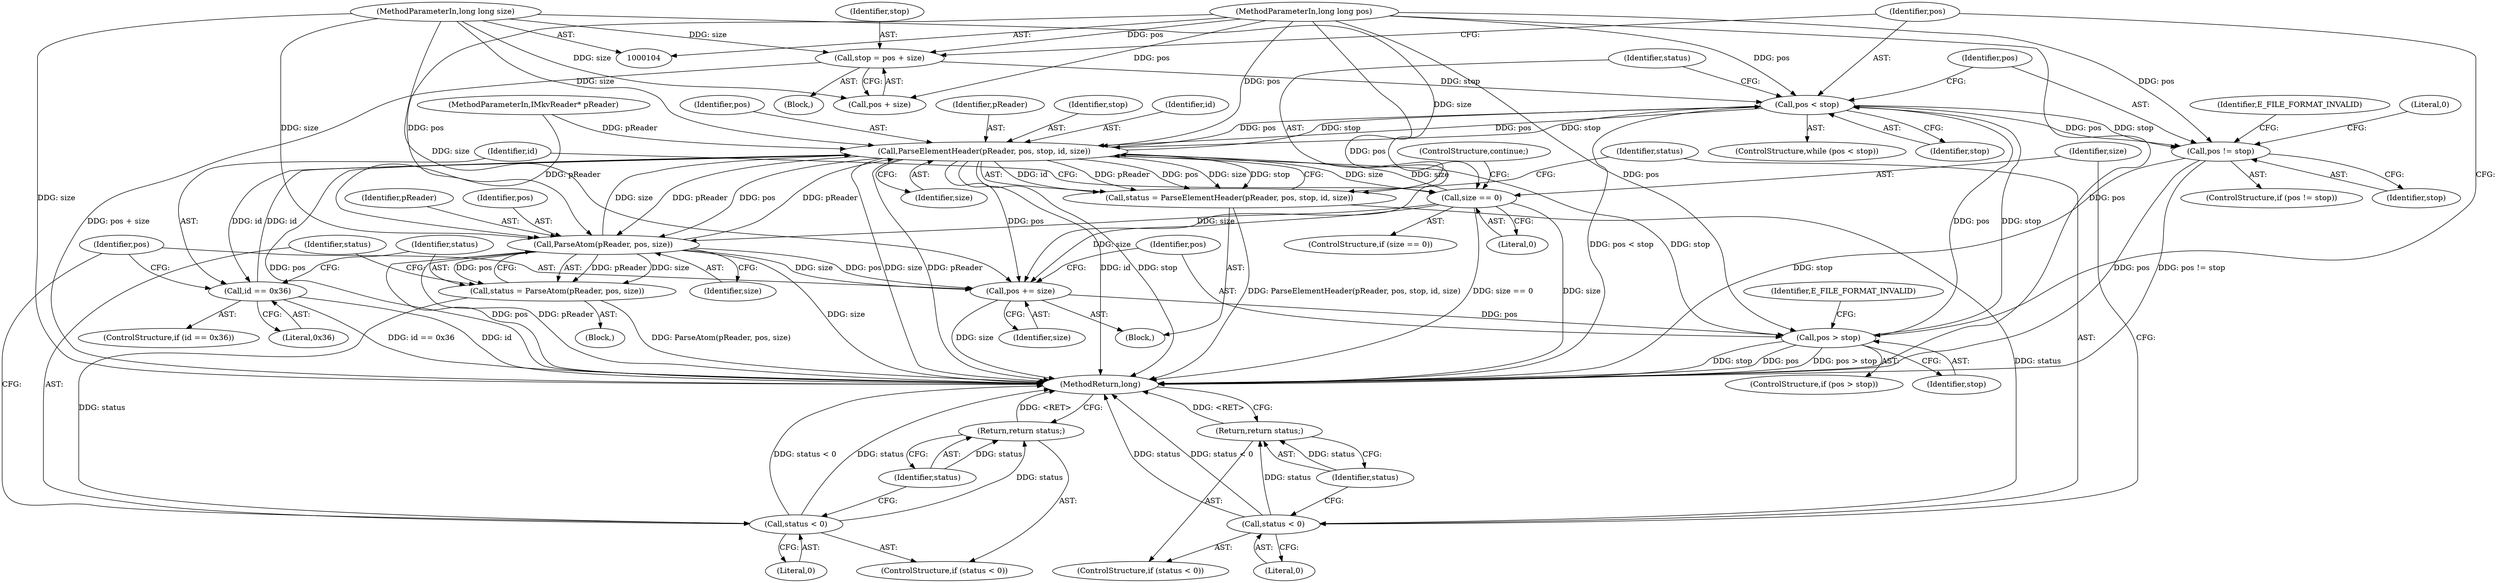 digraph "0_Android_cc274e2abe8b2a6698a5c47d8aa4bb45f1f9538d_37@integer" {
"1000110" [label="(Call,stop = pos + size)"];
"1000106" [label="(MethodParameterIn,long long pos)"];
"1000107" [label="(MethodParameterIn,long long size)"];
"1000116" [label="(Call,pos < stop)"];
"1000125" [label="(Call,ParseElementHeader(pReader, pos, stop, id, size))"];
"1000123" [label="(Call,status = ParseElementHeader(pReader, pos, stop, id, size))"];
"1000132" [label="(Call,status < 0)"];
"1000135" [label="(Return,return status;)"];
"1000138" [label="(Call,size == 0)"];
"1000149" [label="(Call,ParseAtom(pReader, pos, size))"];
"1000147" [label="(Call,status = ParseAtom(pReader, pos, size))"];
"1000154" [label="(Call,status < 0)"];
"1000157" [label="(Return,return status;)"];
"1000159" [label="(Call,pos += size)"];
"1000163" [label="(Call,pos > stop)"];
"1000143" [label="(Call,id == 0x36)"];
"1000169" [label="(Call,pos != stop)"];
"1000116" [label="(Call,pos < stop)"];
"1000143" [label="(Call,id == 0x36)"];
"1000133" [label="(Identifier,status)"];
"1000161" [label="(Identifier,size)"];
"1000124" [label="(Identifier,status)"];
"1000173" [label="(Identifier,E_FILE_FORMAT_INVALID)"];
"1000156" [label="(Literal,0)"];
"1000128" [label="(Identifier,stop)"];
"1000137" [label="(ControlStructure,if (size == 0))"];
"1000168" [label="(ControlStructure,if (pos != stop))"];
"1000150" [label="(Identifier,pReader)"];
"1000141" [label="(ControlStructure,continue;)"];
"1000134" [label="(Literal,0)"];
"1000118" [label="(Identifier,stop)"];
"1000123" [label="(Call,status = ParseElementHeader(pReader, pos, stop, id, size))"];
"1000125" [label="(Call,ParseElementHeader(pReader, pos, stop, id, size))"];
"1000152" [label="(Identifier,size)"];
"1000115" [label="(ControlStructure,while (pos < stop))"];
"1000155" [label="(Identifier,status)"];
"1000119" [label="(Block,)"];
"1000164" [label="(Identifier,pos)"];
"1000159" [label="(Call,pos += size)"];
"1000140" [label="(Literal,0)"];
"1000142" [label="(ControlStructure,if (id == 0x36))"];
"1000110" [label="(Call,stop = pos + size)"];
"1000105" [label="(MethodParameterIn,IMkvReader* pReader)"];
"1000162" [label="(ControlStructure,if (pos > stop))"];
"1000129" [label="(Identifier,id)"];
"1000145" [label="(Literal,0x36)"];
"1000171" [label="(Identifier,stop)"];
"1000138" [label="(Call,size == 0)"];
"1000157" [label="(Return,return status;)"];
"1000108" [label="(Block,)"];
"1000127" [label="(Identifier,pos)"];
"1000126" [label="(Identifier,pReader)"];
"1000130" [label="(Identifier,size)"];
"1000144" [label="(Identifier,id)"];
"1000117" [label="(Identifier,pos)"];
"1000176" [label="(MethodReturn,long)"];
"1000107" [label="(MethodParameterIn,long long size)"];
"1000170" [label="(Identifier,pos)"];
"1000135" [label="(Return,return status;)"];
"1000146" [label="(Block,)"];
"1000106" [label="(MethodParameterIn,long long pos)"];
"1000112" [label="(Call,pos + size)"];
"1000111" [label="(Identifier,stop)"];
"1000139" [label="(Identifier,size)"];
"1000158" [label="(Identifier,status)"];
"1000175" [label="(Literal,0)"];
"1000148" [label="(Identifier,status)"];
"1000149" [label="(Call,ParseAtom(pReader, pos, size))"];
"1000163" [label="(Call,pos > stop)"];
"1000153" [label="(ControlStructure,if (status < 0))"];
"1000132" [label="(Call,status < 0)"];
"1000154" [label="(Call,status < 0)"];
"1000147" [label="(Call,status = ParseAtom(pReader, pos, size))"];
"1000160" [label="(Identifier,pos)"];
"1000131" [label="(ControlStructure,if (status < 0))"];
"1000167" [label="(Identifier,E_FILE_FORMAT_INVALID)"];
"1000151" [label="(Identifier,pos)"];
"1000169" [label="(Call,pos != stop)"];
"1000165" [label="(Identifier,stop)"];
"1000136" [label="(Identifier,status)"];
"1000110" -> "1000108"  [label="AST: "];
"1000110" -> "1000112"  [label="CFG: "];
"1000111" -> "1000110"  [label="AST: "];
"1000112" -> "1000110"  [label="AST: "];
"1000117" -> "1000110"  [label="CFG: "];
"1000110" -> "1000176"  [label="DDG: pos + size"];
"1000106" -> "1000110"  [label="DDG: pos"];
"1000107" -> "1000110"  [label="DDG: size"];
"1000110" -> "1000116"  [label="DDG: stop"];
"1000106" -> "1000104"  [label="AST: "];
"1000106" -> "1000176"  [label="DDG: pos"];
"1000106" -> "1000112"  [label="DDG: pos"];
"1000106" -> "1000116"  [label="DDG: pos"];
"1000106" -> "1000125"  [label="DDG: pos"];
"1000106" -> "1000149"  [label="DDG: pos"];
"1000106" -> "1000159"  [label="DDG: pos"];
"1000106" -> "1000163"  [label="DDG: pos"];
"1000106" -> "1000169"  [label="DDG: pos"];
"1000107" -> "1000104"  [label="AST: "];
"1000107" -> "1000176"  [label="DDG: size"];
"1000107" -> "1000112"  [label="DDG: size"];
"1000107" -> "1000125"  [label="DDG: size"];
"1000107" -> "1000138"  [label="DDG: size"];
"1000107" -> "1000149"  [label="DDG: size"];
"1000107" -> "1000159"  [label="DDG: size"];
"1000116" -> "1000115"  [label="AST: "];
"1000116" -> "1000118"  [label="CFG: "];
"1000117" -> "1000116"  [label="AST: "];
"1000118" -> "1000116"  [label="AST: "];
"1000124" -> "1000116"  [label="CFG: "];
"1000170" -> "1000116"  [label="CFG: "];
"1000116" -> "1000176"  [label="DDG: pos < stop"];
"1000163" -> "1000116"  [label="DDG: pos"];
"1000163" -> "1000116"  [label="DDG: stop"];
"1000125" -> "1000116"  [label="DDG: pos"];
"1000125" -> "1000116"  [label="DDG: stop"];
"1000116" -> "1000125"  [label="DDG: pos"];
"1000116" -> "1000125"  [label="DDG: stop"];
"1000116" -> "1000169"  [label="DDG: pos"];
"1000116" -> "1000169"  [label="DDG: stop"];
"1000125" -> "1000123"  [label="AST: "];
"1000125" -> "1000130"  [label="CFG: "];
"1000126" -> "1000125"  [label="AST: "];
"1000127" -> "1000125"  [label="AST: "];
"1000128" -> "1000125"  [label="AST: "];
"1000129" -> "1000125"  [label="AST: "];
"1000130" -> "1000125"  [label="AST: "];
"1000123" -> "1000125"  [label="CFG: "];
"1000125" -> "1000176"  [label="DDG: pos"];
"1000125" -> "1000176"  [label="DDG: size"];
"1000125" -> "1000176"  [label="DDG: pReader"];
"1000125" -> "1000176"  [label="DDG: id"];
"1000125" -> "1000176"  [label="DDG: stop"];
"1000125" -> "1000123"  [label="DDG: id"];
"1000125" -> "1000123"  [label="DDG: pReader"];
"1000125" -> "1000123"  [label="DDG: pos"];
"1000125" -> "1000123"  [label="DDG: size"];
"1000125" -> "1000123"  [label="DDG: stop"];
"1000149" -> "1000125"  [label="DDG: pReader"];
"1000149" -> "1000125"  [label="DDG: size"];
"1000105" -> "1000125"  [label="DDG: pReader"];
"1000143" -> "1000125"  [label="DDG: id"];
"1000138" -> "1000125"  [label="DDG: size"];
"1000125" -> "1000138"  [label="DDG: size"];
"1000125" -> "1000143"  [label="DDG: id"];
"1000125" -> "1000149"  [label="DDG: pReader"];
"1000125" -> "1000149"  [label="DDG: pos"];
"1000125" -> "1000159"  [label="DDG: pos"];
"1000125" -> "1000163"  [label="DDG: stop"];
"1000123" -> "1000119"  [label="AST: "];
"1000124" -> "1000123"  [label="AST: "];
"1000133" -> "1000123"  [label="CFG: "];
"1000123" -> "1000176"  [label="DDG: ParseElementHeader(pReader, pos, stop, id, size)"];
"1000123" -> "1000132"  [label="DDG: status"];
"1000132" -> "1000131"  [label="AST: "];
"1000132" -> "1000134"  [label="CFG: "];
"1000133" -> "1000132"  [label="AST: "];
"1000134" -> "1000132"  [label="AST: "];
"1000136" -> "1000132"  [label="CFG: "];
"1000139" -> "1000132"  [label="CFG: "];
"1000132" -> "1000176"  [label="DDG: status < 0"];
"1000132" -> "1000176"  [label="DDG: status"];
"1000132" -> "1000135"  [label="DDG: status"];
"1000135" -> "1000131"  [label="AST: "];
"1000135" -> "1000136"  [label="CFG: "];
"1000136" -> "1000135"  [label="AST: "];
"1000176" -> "1000135"  [label="CFG: "];
"1000135" -> "1000176"  [label="DDG: <RET>"];
"1000136" -> "1000135"  [label="DDG: status"];
"1000138" -> "1000137"  [label="AST: "];
"1000138" -> "1000140"  [label="CFG: "];
"1000139" -> "1000138"  [label="AST: "];
"1000140" -> "1000138"  [label="AST: "];
"1000141" -> "1000138"  [label="CFG: "];
"1000144" -> "1000138"  [label="CFG: "];
"1000138" -> "1000176"  [label="DDG: size"];
"1000138" -> "1000176"  [label="DDG: size == 0"];
"1000138" -> "1000149"  [label="DDG: size"];
"1000138" -> "1000159"  [label="DDG: size"];
"1000149" -> "1000147"  [label="AST: "];
"1000149" -> "1000152"  [label="CFG: "];
"1000150" -> "1000149"  [label="AST: "];
"1000151" -> "1000149"  [label="AST: "];
"1000152" -> "1000149"  [label="AST: "];
"1000147" -> "1000149"  [label="CFG: "];
"1000149" -> "1000176"  [label="DDG: size"];
"1000149" -> "1000176"  [label="DDG: pos"];
"1000149" -> "1000176"  [label="DDG: pReader"];
"1000149" -> "1000147"  [label="DDG: pReader"];
"1000149" -> "1000147"  [label="DDG: pos"];
"1000149" -> "1000147"  [label="DDG: size"];
"1000105" -> "1000149"  [label="DDG: pReader"];
"1000149" -> "1000159"  [label="DDG: size"];
"1000149" -> "1000159"  [label="DDG: pos"];
"1000147" -> "1000146"  [label="AST: "];
"1000148" -> "1000147"  [label="AST: "];
"1000155" -> "1000147"  [label="CFG: "];
"1000147" -> "1000176"  [label="DDG: ParseAtom(pReader, pos, size)"];
"1000147" -> "1000154"  [label="DDG: status"];
"1000154" -> "1000153"  [label="AST: "];
"1000154" -> "1000156"  [label="CFG: "];
"1000155" -> "1000154"  [label="AST: "];
"1000156" -> "1000154"  [label="AST: "];
"1000158" -> "1000154"  [label="CFG: "];
"1000160" -> "1000154"  [label="CFG: "];
"1000154" -> "1000176"  [label="DDG: status < 0"];
"1000154" -> "1000176"  [label="DDG: status"];
"1000154" -> "1000157"  [label="DDG: status"];
"1000157" -> "1000153"  [label="AST: "];
"1000157" -> "1000158"  [label="CFG: "];
"1000158" -> "1000157"  [label="AST: "];
"1000176" -> "1000157"  [label="CFG: "];
"1000157" -> "1000176"  [label="DDG: <RET>"];
"1000158" -> "1000157"  [label="DDG: status"];
"1000159" -> "1000119"  [label="AST: "];
"1000159" -> "1000161"  [label="CFG: "];
"1000160" -> "1000159"  [label="AST: "];
"1000161" -> "1000159"  [label="AST: "];
"1000164" -> "1000159"  [label="CFG: "];
"1000159" -> "1000176"  [label="DDG: size"];
"1000159" -> "1000163"  [label="DDG: pos"];
"1000163" -> "1000162"  [label="AST: "];
"1000163" -> "1000165"  [label="CFG: "];
"1000164" -> "1000163"  [label="AST: "];
"1000165" -> "1000163"  [label="AST: "];
"1000117" -> "1000163"  [label="CFG: "];
"1000167" -> "1000163"  [label="CFG: "];
"1000163" -> "1000176"  [label="DDG: pos > stop"];
"1000163" -> "1000176"  [label="DDG: stop"];
"1000163" -> "1000176"  [label="DDG: pos"];
"1000143" -> "1000142"  [label="AST: "];
"1000143" -> "1000145"  [label="CFG: "];
"1000144" -> "1000143"  [label="AST: "];
"1000145" -> "1000143"  [label="AST: "];
"1000148" -> "1000143"  [label="CFG: "];
"1000160" -> "1000143"  [label="CFG: "];
"1000143" -> "1000176"  [label="DDG: id"];
"1000143" -> "1000176"  [label="DDG: id == 0x36"];
"1000169" -> "1000168"  [label="AST: "];
"1000169" -> "1000171"  [label="CFG: "];
"1000170" -> "1000169"  [label="AST: "];
"1000171" -> "1000169"  [label="AST: "];
"1000173" -> "1000169"  [label="CFG: "];
"1000175" -> "1000169"  [label="CFG: "];
"1000169" -> "1000176"  [label="DDG: pos != stop"];
"1000169" -> "1000176"  [label="DDG: stop"];
"1000169" -> "1000176"  [label="DDG: pos"];
}
